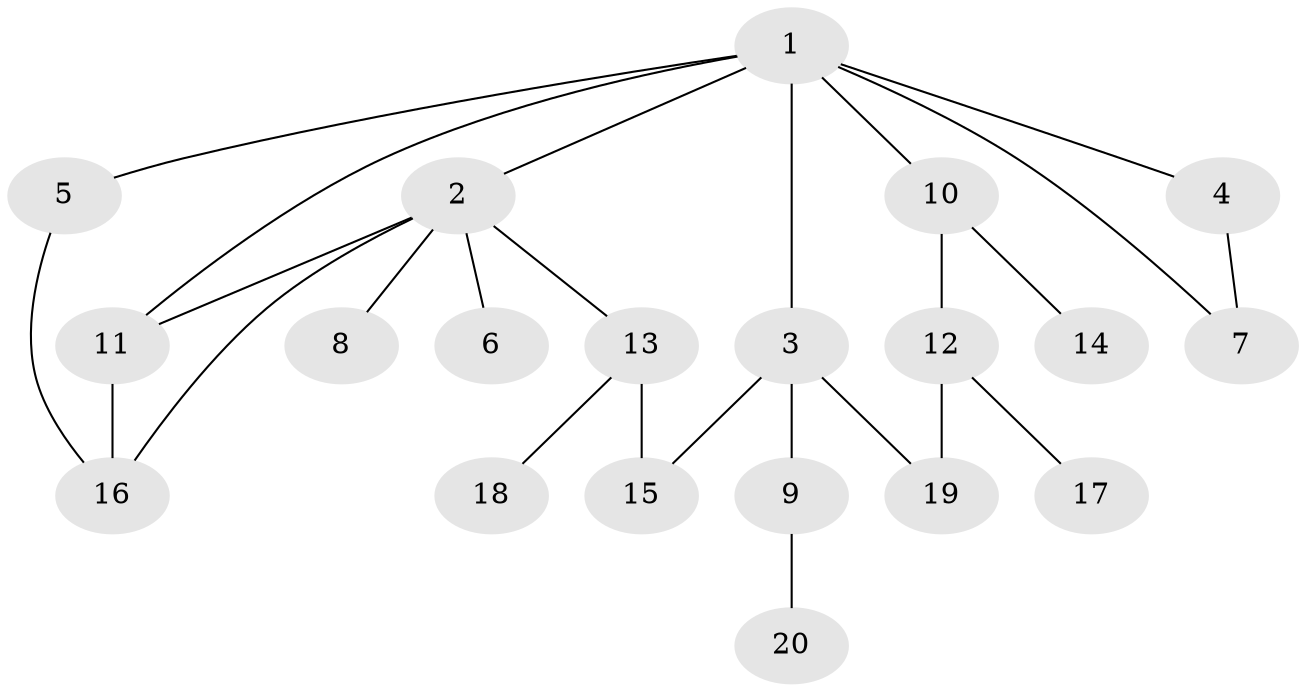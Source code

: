 // Generated by graph-tools (version 1.1) at 2025/46/02/15/25 05:46:28]
// undirected, 20 vertices, 25 edges
graph export_dot {
graph [start="1"]
  node [color=gray90,style=filled];
  1;
  2;
  3;
  4;
  5;
  6;
  7;
  8;
  9;
  10;
  11;
  12;
  13;
  14;
  15;
  16;
  17;
  18;
  19;
  20;
  1 -- 2;
  1 -- 3;
  1 -- 4;
  1 -- 5;
  1 -- 10;
  1 -- 11;
  1 -- 7;
  2 -- 6;
  2 -- 8;
  2 -- 13;
  2 -- 16;
  2 -- 11;
  3 -- 9;
  3 -- 19;
  3 -- 15;
  4 -- 7;
  5 -- 16;
  9 -- 20;
  10 -- 12;
  10 -- 14;
  11 -- 16;
  12 -- 17;
  12 -- 19;
  13 -- 15;
  13 -- 18;
}
